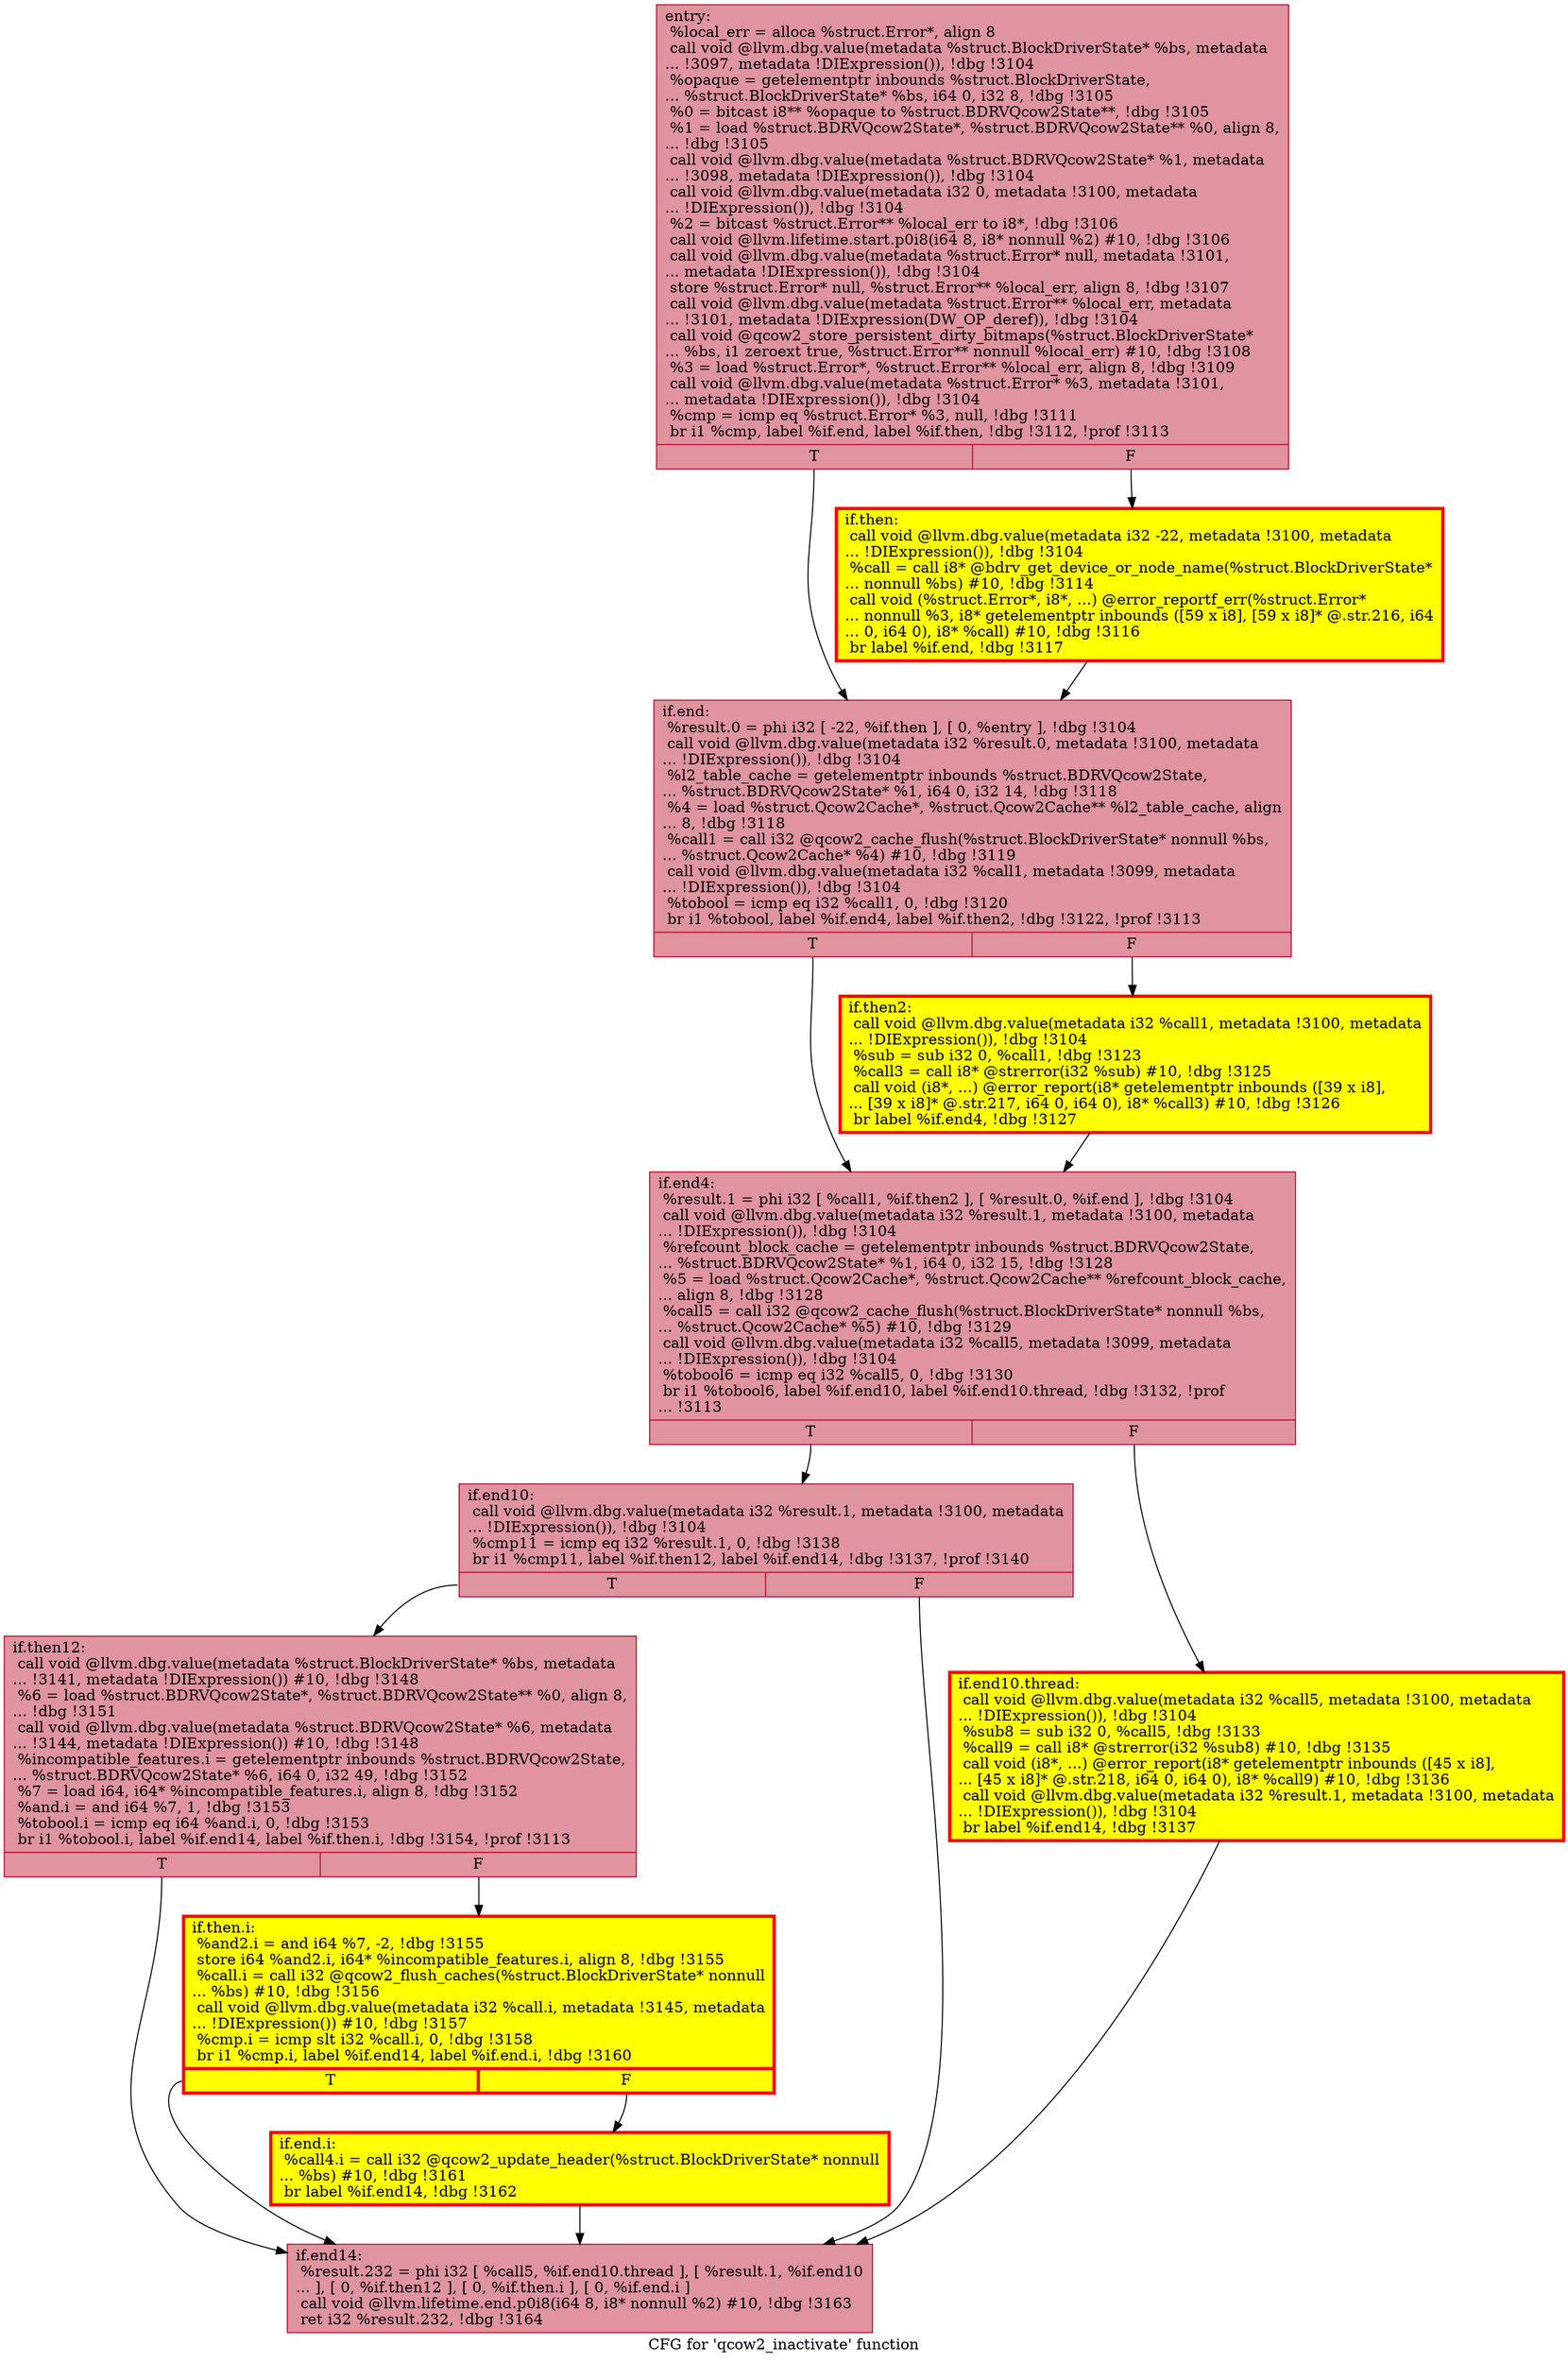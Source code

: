 digraph "CFG for 'qcow2_inactivate' function" {
	label="CFG for 'qcow2_inactivate' function";

	Node0x559535f57a20 [shape=record,color="#b70d28ff", style=filled, fillcolor="#b70d2870",label="{entry:\l  %local_err = alloca %struct.Error*, align 8\l  call void @llvm.dbg.value(metadata %struct.BlockDriverState* %bs, metadata\l... !3097, metadata !DIExpression()), !dbg !3104\l  %opaque = getelementptr inbounds %struct.BlockDriverState,\l... %struct.BlockDriverState* %bs, i64 0, i32 8, !dbg !3105\l  %0 = bitcast i8** %opaque to %struct.BDRVQcow2State**, !dbg !3105\l  %1 = load %struct.BDRVQcow2State*, %struct.BDRVQcow2State** %0, align 8,\l... !dbg !3105\l  call void @llvm.dbg.value(metadata %struct.BDRVQcow2State* %1, metadata\l... !3098, metadata !DIExpression()), !dbg !3104\l  call void @llvm.dbg.value(metadata i32 0, metadata !3100, metadata\l... !DIExpression()), !dbg !3104\l  %2 = bitcast %struct.Error** %local_err to i8*, !dbg !3106\l  call void @llvm.lifetime.start.p0i8(i64 8, i8* nonnull %2) #10, !dbg !3106\l  call void @llvm.dbg.value(metadata %struct.Error* null, metadata !3101,\l... metadata !DIExpression()), !dbg !3104\l  store %struct.Error* null, %struct.Error** %local_err, align 8, !dbg !3107\l  call void @llvm.dbg.value(metadata %struct.Error** %local_err, metadata\l... !3101, metadata !DIExpression(DW_OP_deref)), !dbg !3104\l  call void @qcow2_store_persistent_dirty_bitmaps(%struct.BlockDriverState*\l... %bs, i1 zeroext true, %struct.Error** nonnull %local_err) #10, !dbg !3108\l  %3 = load %struct.Error*, %struct.Error** %local_err, align 8, !dbg !3109\l  call void @llvm.dbg.value(metadata %struct.Error* %3, metadata !3101,\l... metadata !DIExpression()), !dbg !3104\l  %cmp = icmp eq %struct.Error* %3, null, !dbg !3111\l  br i1 %cmp, label %if.end, label %if.then, !dbg !3112, !prof !3113\l|{<s0>T|<s1>F}}"];
	Node0x559535f57a20:s0 -> Node0x559535f5d700;
	Node0x559535f57a20:s1 -> Node0x559535f5d6b0;
	Node0x559535f5d6b0 [shape=record,penwidth=3.0, style="filled", color="red", fillcolor="yellow",label="{if.then:                                          \l  call void @llvm.dbg.value(metadata i32 -22, metadata !3100, metadata\l... !DIExpression()), !dbg !3104\l  %call = call i8* @bdrv_get_device_or_node_name(%struct.BlockDriverState*\l... nonnull %bs) #10, !dbg !3114\l  call void (%struct.Error*, i8*, ...) @error_reportf_err(%struct.Error*\l... nonnull %3, i8* getelementptr inbounds ([59 x i8], [59 x i8]* @.str.216, i64\l... 0, i64 0), i8* %call) #10, !dbg !3116\l  br label %if.end, !dbg !3117\l}"];
	Node0x559535f5d6b0 -> Node0x559535f5d700;
	Node0x559535f5d700 [shape=record,color="#b70d28ff", style=filled, fillcolor="#b70d2870",label="{if.end:                                           \l  %result.0 = phi i32 [ -22, %if.then ], [ 0, %entry ], !dbg !3104\l  call void @llvm.dbg.value(metadata i32 %result.0, metadata !3100, metadata\l... !DIExpression()), !dbg !3104\l  %l2_table_cache = getelementptr inbounds %struct.BDRVQcow2State,\l... %struct.BDRVQcow2State* %1, i64 0, i32 14, !dbg !3118\l  %4 = load %struct.Qcow2Cache*, %struct.Qcow2Cache** %l2_table_cache, align\l... 8, !dbg !3118\l  %call1 = call i32 @qcow2_cache_flush(%struct.BlockDriverState* nonnull %bs,\l... %struct.Qcow2Cache* %4) #10, !dbg !3119\l  call void @llvm.dbg.value(metadata i32 %call1, metadata !3099, metadata\l... !DIExpression()), !dbg !3104\l  %tobool = icmp eq i32 %call1, 0, !dbg !3120\l  br i1 %tobool, label %if.end4, label %if.then2, !dbg !3122, !prof !3113\l|{<s0>T|<s1>F}}"];
	Node0x559535f5d700:s0 -> Node0x559535f5cdf0;
	Node0x559535f5d700:s1 -> Node0x559535f5d170;
	Node0x559535f5d170 [shape=record,penwidth=3.0, style="filled", color="red", fillcolor="yellow",label="{if.then2:                                         \l  call void @llvm.dbg.value(metadata i32 %call1, metadata !3100, metadata\l... !DIExpression()), !dbg !3104\l  %sub = sub i32 0, %call1, !dbg !3123\l  %call3 = call i8* @strerror(i32 %sub) #10, !dbg !3125\l  call void (i8*, ...) @error_report(i8* getelementptr inbounds ([39 x i8],\l... [39 x i8]* @.str.217, i64 0, i64 0), i8* %call3) #10, !dbg !3126\l  br label %if.end4, !dbg !3127\l}"];
	Node0x559535f5d170 -> Node0x559535f5cdf0;
	Node0x559535f5cdf0 [shape=record,color="#b70d28ff", style=filled, fillcolor="#b70d2870",label="{if.end4:                                          \l  %result.1 = phi i32 [ %call1, %if.then2 ], [ %result.0, %if.end ], !dbg !3104\l  call void @llvm.dbg.value(metadata i32 %result.1, metadata !3100, metadata\l... !DIExpression()), !dbg !3104\l  %refcount_block_cache = getelementptr inbounds %struct.BDRVQcow2State,\l... %struct.BDRVQcow2State* %1, i64 0, i32 15, !dbg !3128\l  %5 = load %struct.Qcow2Cache*, %struct.Qcow2Cache** %refcount_block_cache,\l... align 8, !dbg !3128\l  %call5 = call i32 @qcow2_cache_flush(%struct.BlockDriverState* nonnull %bs,\l... %struct.Qcow2Cache* %5) #10, !dbg !3129\l  call void @llvm.dbg.value(metadata i32 %call5, metadata !3099, metadata\l... !DIExpression()), !dbg !3104\l  %tobool6 = icmp eq i32 %call5, 0, !dbg !3130\l  br i1 %tobool6, label %if.end10, label %if.end10.thread, !dbg !3132, !prof\l... !3113\l|{<s0>T|<s1>F}}"];
	Node0x559535f5cdf0:s0 -> Node0x559535f5f720;
	Node0x559535f5cdf0:s1 -> Node0x559535c2df80;
	Node0x559535c2df80 [shape=record,penwidth=3.0, style="filled", color="red", fillcolor="yellow",label="{if.end10.thread:                                  \l  call void @llvm.dbg.value(metadata i32 %call5, metadata !3100, metadata\l... !DIExpression()), !dbg !3104\l  %sub8 = sub i32 0, %call5, !dbg !3133\l  %call9 = call i8* @strerror(i32 %sub8) #10, !dbg !3135\l  call void (i8*, ...) @error_report(i8* getelementptr inbounds ([45 x i8],\l... [45 x i8]* @.str.218, i64 0, i64 0), i8* %call9) #10, !dbg !3136\l  call void @llvm.dbg.value(metadata i32 %result.1, metadata !3100, metadata\l... !DIExpression()), !dbg !3104\l  br label %if.end14, !dbg !3137\l}"];
	Node0x559535c2df80 -> Node0x559535f60350;
	Node0x559535f5f720 [shape=record,color="#b70d28ff", style=filled, fillcolor="#b70d2870",label="{if.end10:                                         \l  call void @llvm.dbg.value(metadata i32 %result.1, metadata !3100, metadata\l... !DIExpression()), !dbg !3104\l  %cmp11 = icmp eq i32 %result.1, 0, !dbg !3138\l  br i1 %cmp11, label %if.then12, label %if.end14, !dbg !3137, !prof !3140\l|{<s0>T|<s1>F}}"];
	Node0x559535f5f720:s0 -> Node0x559535f60300;
	Node0x559535f5f720:s1 -> Node0x559535f60350;
	Node0x559535f60300 [shape=record,color="#b70d28ff", style=filled, fillcolor="#b70d2870",label="{if.then12:                                        \l  call void @llvm.dbg.value(metadata %struct.BlockDriverState* %bs, metadata\l... !3141, metadata !DIExpression()) #10, !dbg !3148\l  %6 = load %struct.BDRVQcow2State*, %struct.BDRVQcow2State** %0, align 8,\l... !dbg !3151\l  call void @llvm.dbg.value(metadata %struct.BDRVQcow2State* %6, metadata\l... !3144, metadata !DIExpression()) #10, !dbg !3148\l  %incompatible_features.i = getelementptr inbounds %struct.BDRVQcow2State,\l... %struct.BDRVQcow2State* %6, i64 0, i32 49, !dbg !3152\l  %7 = load i64, i64* %incompatible_features.i, align 8, !dbg !3152\l  %and.i = and i64 %7, 1, !dbg !3153\l  %tobool.i = icmp eq i64 %and.i, 0, !dbg !3153\l  br i1 %tobool.i, label %if.end14, label %if.then.i, !dbg !3154, !prof !3113\l|{<s0>T|<s1>F}}"];
	Node0x559535f60300:s0 -> Node0x559535f60350;
	Node0x559535f60300:s1 -> Node0x559536019000;
	Node0x559536019000 [shape=record,penwidth=3.0, style="filled", color="red", fillcolor="yellow",label="{if.then.i:                                        \l  %and2.i = and i64 %7, -2, !dbg !3155\l  store i64 %and2.i, i64* %incompatible_features.i, align 8, !dbg !3155\l  %call.i = call i32 @qcow2_flush_caches(%struct.BlockDriverState* nonnull\l... %bs) #10, !dbg !3156\l  call void @llvm.dbg.value(metadata i32 %call.i, metadata !3145, metadata\l... !DIExpression()) #10, !dbg !3157\l  %cmp.i = icmp slt i32 %call.i, 0, !dbg !3158\l  br i1 %cmp.i, label %if.end14, label %if.end.i, !dbg !3160\l|{<s0>T|<s1>F}}"];
	Node0x559536019000:s0 -> Node0x559535f60350;
	Node0x559536019000:s1 -> Node0x559535caa680;
	Node0x559535caa680 [shape=record,penwidth=3.0, style="filled", color="red", fillcolor="yellow",label="{if.end.i:                                         \l  %call4.i = call i32 @qcow2_update_header(%struct.BlockDriverState* nonnull\l... %bs) #10, !dbg !3161\l  br label %if.end14, !dbg !3162\l}"];
	Node0x559535caa680 -> Node0x559535f60350;
	Node0x559535f60350 [shape=record,color="#b70d28ff", style=filled, fillcolor="#b70d2870",label="{if.end14:                                         \l  %result.232 = phi i32 [ %call5, %if.end10.thread ], [ %result.1, %if.end10\l... ], [ 0, %if.then12 ], [ 0, %if.then.i ], [ 0, %if.end.i ]\l  call void @llvm.lifetime.end.p0i8(i64 8, i8* nonnull %2) #10, !dbg !3163\l  ret i32 %result.232, !dbg !3164\l}"];
}
